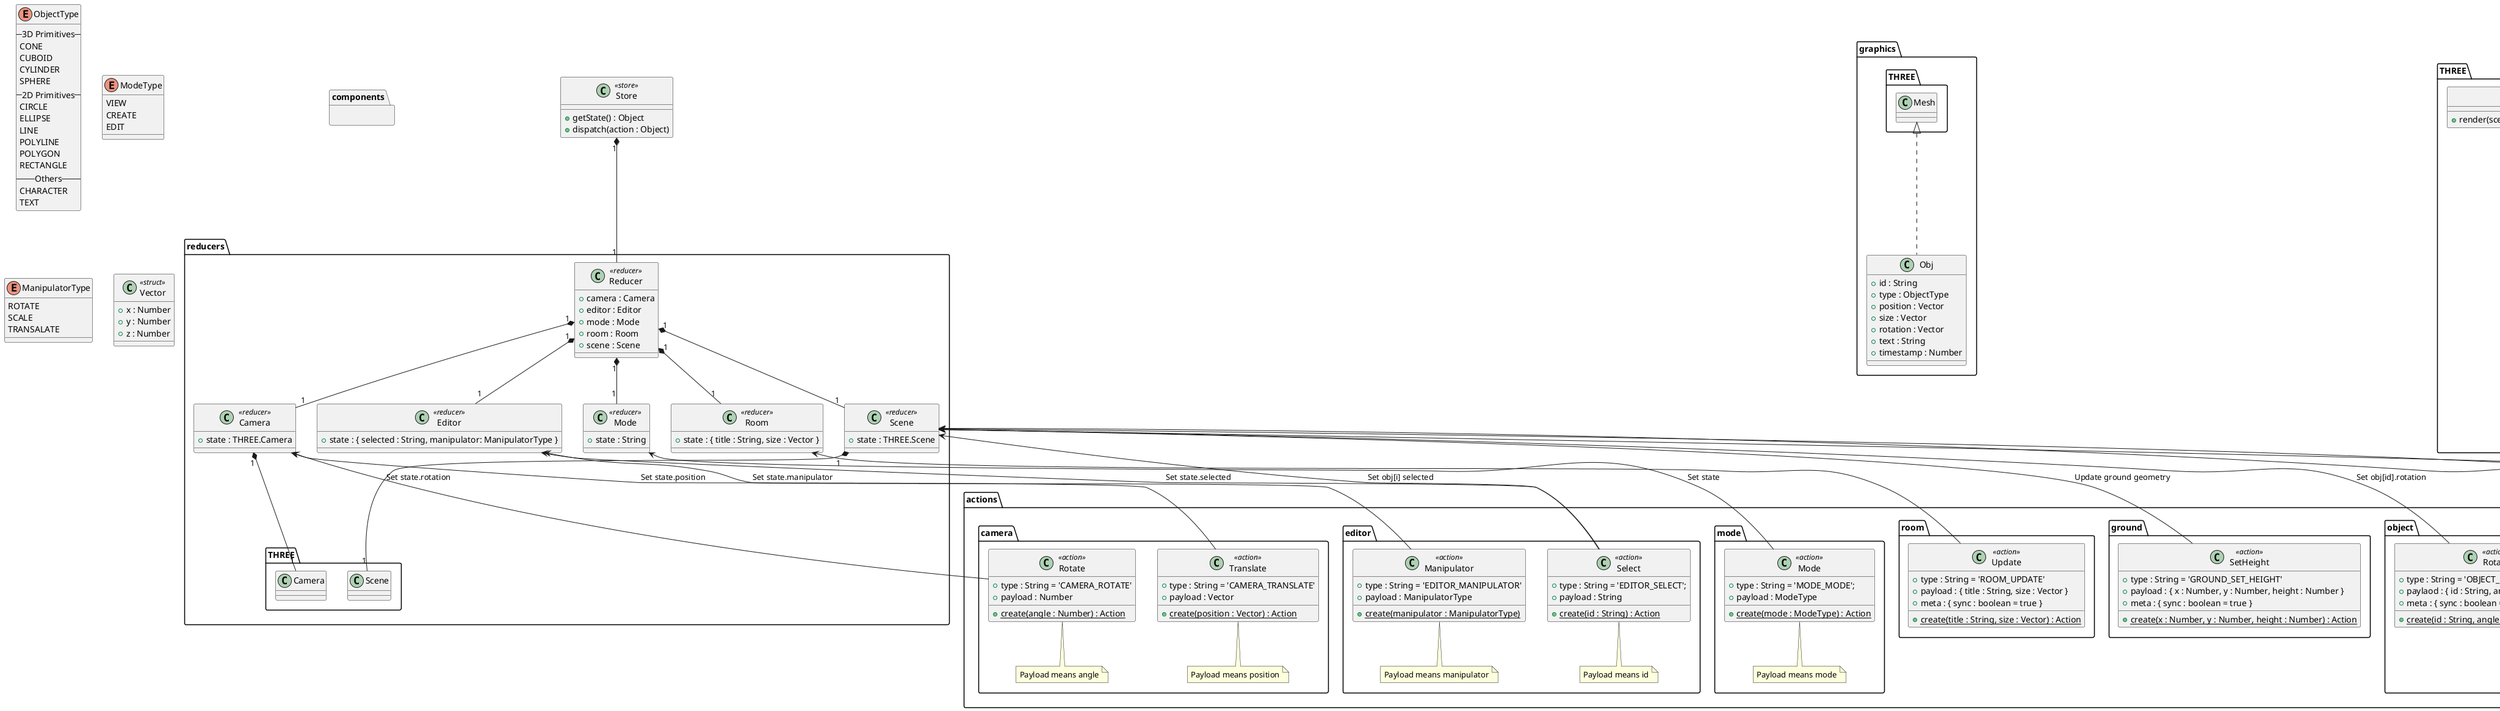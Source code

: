 @startuml
enum ObjectType {
    -- 3D Primitives --
    CONE
    CUBOID
    CYLINDER
    SPHERE
    -- 2D Primitives --
    CIRCLE
    ELLIPSE
    LINE
    POLYLINE
    POLYGON
    RECTANGLE
    -- Others --
    CHARACTER
    TEXT
}

enum ModeType {
    VIEW
    CREATE
    EDIT
}

enum ManipulatorType {
    ROTATE
    SCALE
    TRANSALATE
}

class Vector <<struct>> {
    +x : Number
    +y : Number
    +z : Number
}

class Store <<store>> {
    +getState() : Object
    +dispatch(action : Object)
}
Store "1" *-- "1" reducers.Reducer

namespace actions {
    namespace camera {
        class Rotate <<action>> {
            +type : String = 'CAMERA_ROTATE'
            +payload : Number
            {static} +create(angle : Number) : Action
        }
        note bottom of Rotate
            Payload means angle
        end note

        class Translate <<action>> {
            +type : String = 'CAMERA_TRANSLATE'
            +payload : Vector
            {static} +create(position : Vector) : Action
        }
        note bottom of Translate
            Payload means position
        end note
    }

    namespace ground {
        class SetHeight <<action>> {
            +type : String = 'GROUND_SET_HEIGHT'
            +payload : { x : Number, y : Number, height : Number }
            +meta : { sync : boolean = true }
            {static} +create(x : Number, y : Number, height : Number) : Action
        }
    }

    namespace mode {
        class Mode <<action>> {
            +type : String = 'MODE_MODE';
            +payload : ModeType
            {static} +create(mode : ModeType) : Action
        }
        note bottom of Mode
            Payload means mode
        end note
    }

    namespace editor {
        class Select <<action>> {
            +type : String = 'EDITOR_SELECT';
            +payload : String
            {static} +create(id : String) : Action
        }
        note bottom of Select
            Payload means id
        end note

        class Manipulator <<action>> {
            +type : String = 'EDITOR_MANIPULATOR'
            +payload : ManipulatorType
            {static} +create(manipulator : ManipulatorType)
        }
        note bottom of Manipulator
            Payload means manipulator
        end note
    }

    namespace object {
        class Create <<action>> {
            +type : String = 'OBJECT_CREATE'
            +payload : { id : String, position : Vector, timestamp : Number }
            +meta : { sync : boolean = true }
            {static} +create(position : Vector) : Action
        }

        class Translate <<action>> {
            +type : String = 'OBJECT_TRANSLATE'
            +paylaod : { id : String, position : Vector }
            +meta : { sync : boolean = true }
            {static} +create(id : String, position : Vector) : Action
        }

        class Rotate <<action>> {
            +type : String = 'OBJECT_ROTATE'
            +paylaod : { id : String, angle : Number }
            +meta : { sync : boolean = true }
            {static} +create(id : String, angle : Number) : Action
        }

        class Remove <<action>> {
            +type : String = 'OBJECT_REMOVE'
            +paylaod : String
            +meta : { sync : boolean = true }
            {static} +create(id : String) : Action
        }
        note bottom of Remove
            Payload means id
        end note
    }

    namespace room {
        class Update <<action>> {
            +type : String = 'ROOM_UPDATE'
            +payload : { title : String, size : Vector }
            +meta : { sync : boolean = true }
            {static} +create(title : String, size : Vector) : Action
        }
    }
}

namespace components {
}

namespace graphics {
    class Obj {
        +id : String
        +type : ObjectType
        +position : Vector
        +size : Vector
        +rotation : Vector
        +text : String
        +timestamp : Number
    }
    THREE.Mesh <|.. Obj
}

namespace reducers {
    class Reducer <<reducer>> {
        +camera : Camera
        +editor : Editor
        +mode : Mode
        +room : Room
        +scene : Scene
    }

    class Camera <<reducer>> {
        +state : THREE.Camera
    }
    Reducer "1" *-- "1" Camera
    Camera <-- actions.camera.Rotate : Set state.rotation
    Camera <-- actions.camera.Translate :  Set state.position
    Camera "1" *-- "1" THREE.Camera

    class Editor <<reducer>> {
        +state : { selected : String, manipulator: ManipulatorType }
    }
    Reducer "1" *-- "1" Editor
    Editor <-- actions.editor.Select : Set state.selected
    Editor <-- actions.editor.Manipulator : Set state.manipulator

    class Mode <<reducer>> {
        +state : String
    }
    Reducer "1" *-- "1" Mode
    Mode <-- actions.mode.Mode : Set state

    class Room <<reducer>> {
        +state : { title : String, size : Vector }
    }
    Reducer "1" *-- "1" Room
    Room <-- actions.room.Update

    class Scene <<reducer>> {
        +state : THREE.Scene
    }
    Reducer "1" *-- "1" Scene
    Scene <-- actions.ground.SetHeight : Update ground geometry
    Scene <-- actions.object.Create : Add new Obj
    Scene <-- actions.object.Translate : Set obj[id].position
    Scene <-- actions.object.Rotate : Set obj[id].rotation
    Scene <-- actions.object.Remove : Remove obj[id]
    Scene <-- actions.editor.Select : Set obj[i] selected
    Scene "1" *-- "1" THREE.Scene
}

package THREE {
    class Scene {
        +add(mesh : Mesh)
    }

    class Camera {
    }

    class Geometry {
    }

    class Material {
    }

    class Mesh {
        +position : Vector
        +rotation : Vector
    }

    class Renderer {
        +render(scene : Scene, camera : Camera)
    }

    Mesh "1" o-- "1" Geometry
    Mesh "1" o-- "1" Material

    Scene "1" o-- "0..*" Mesh
}

@enduml